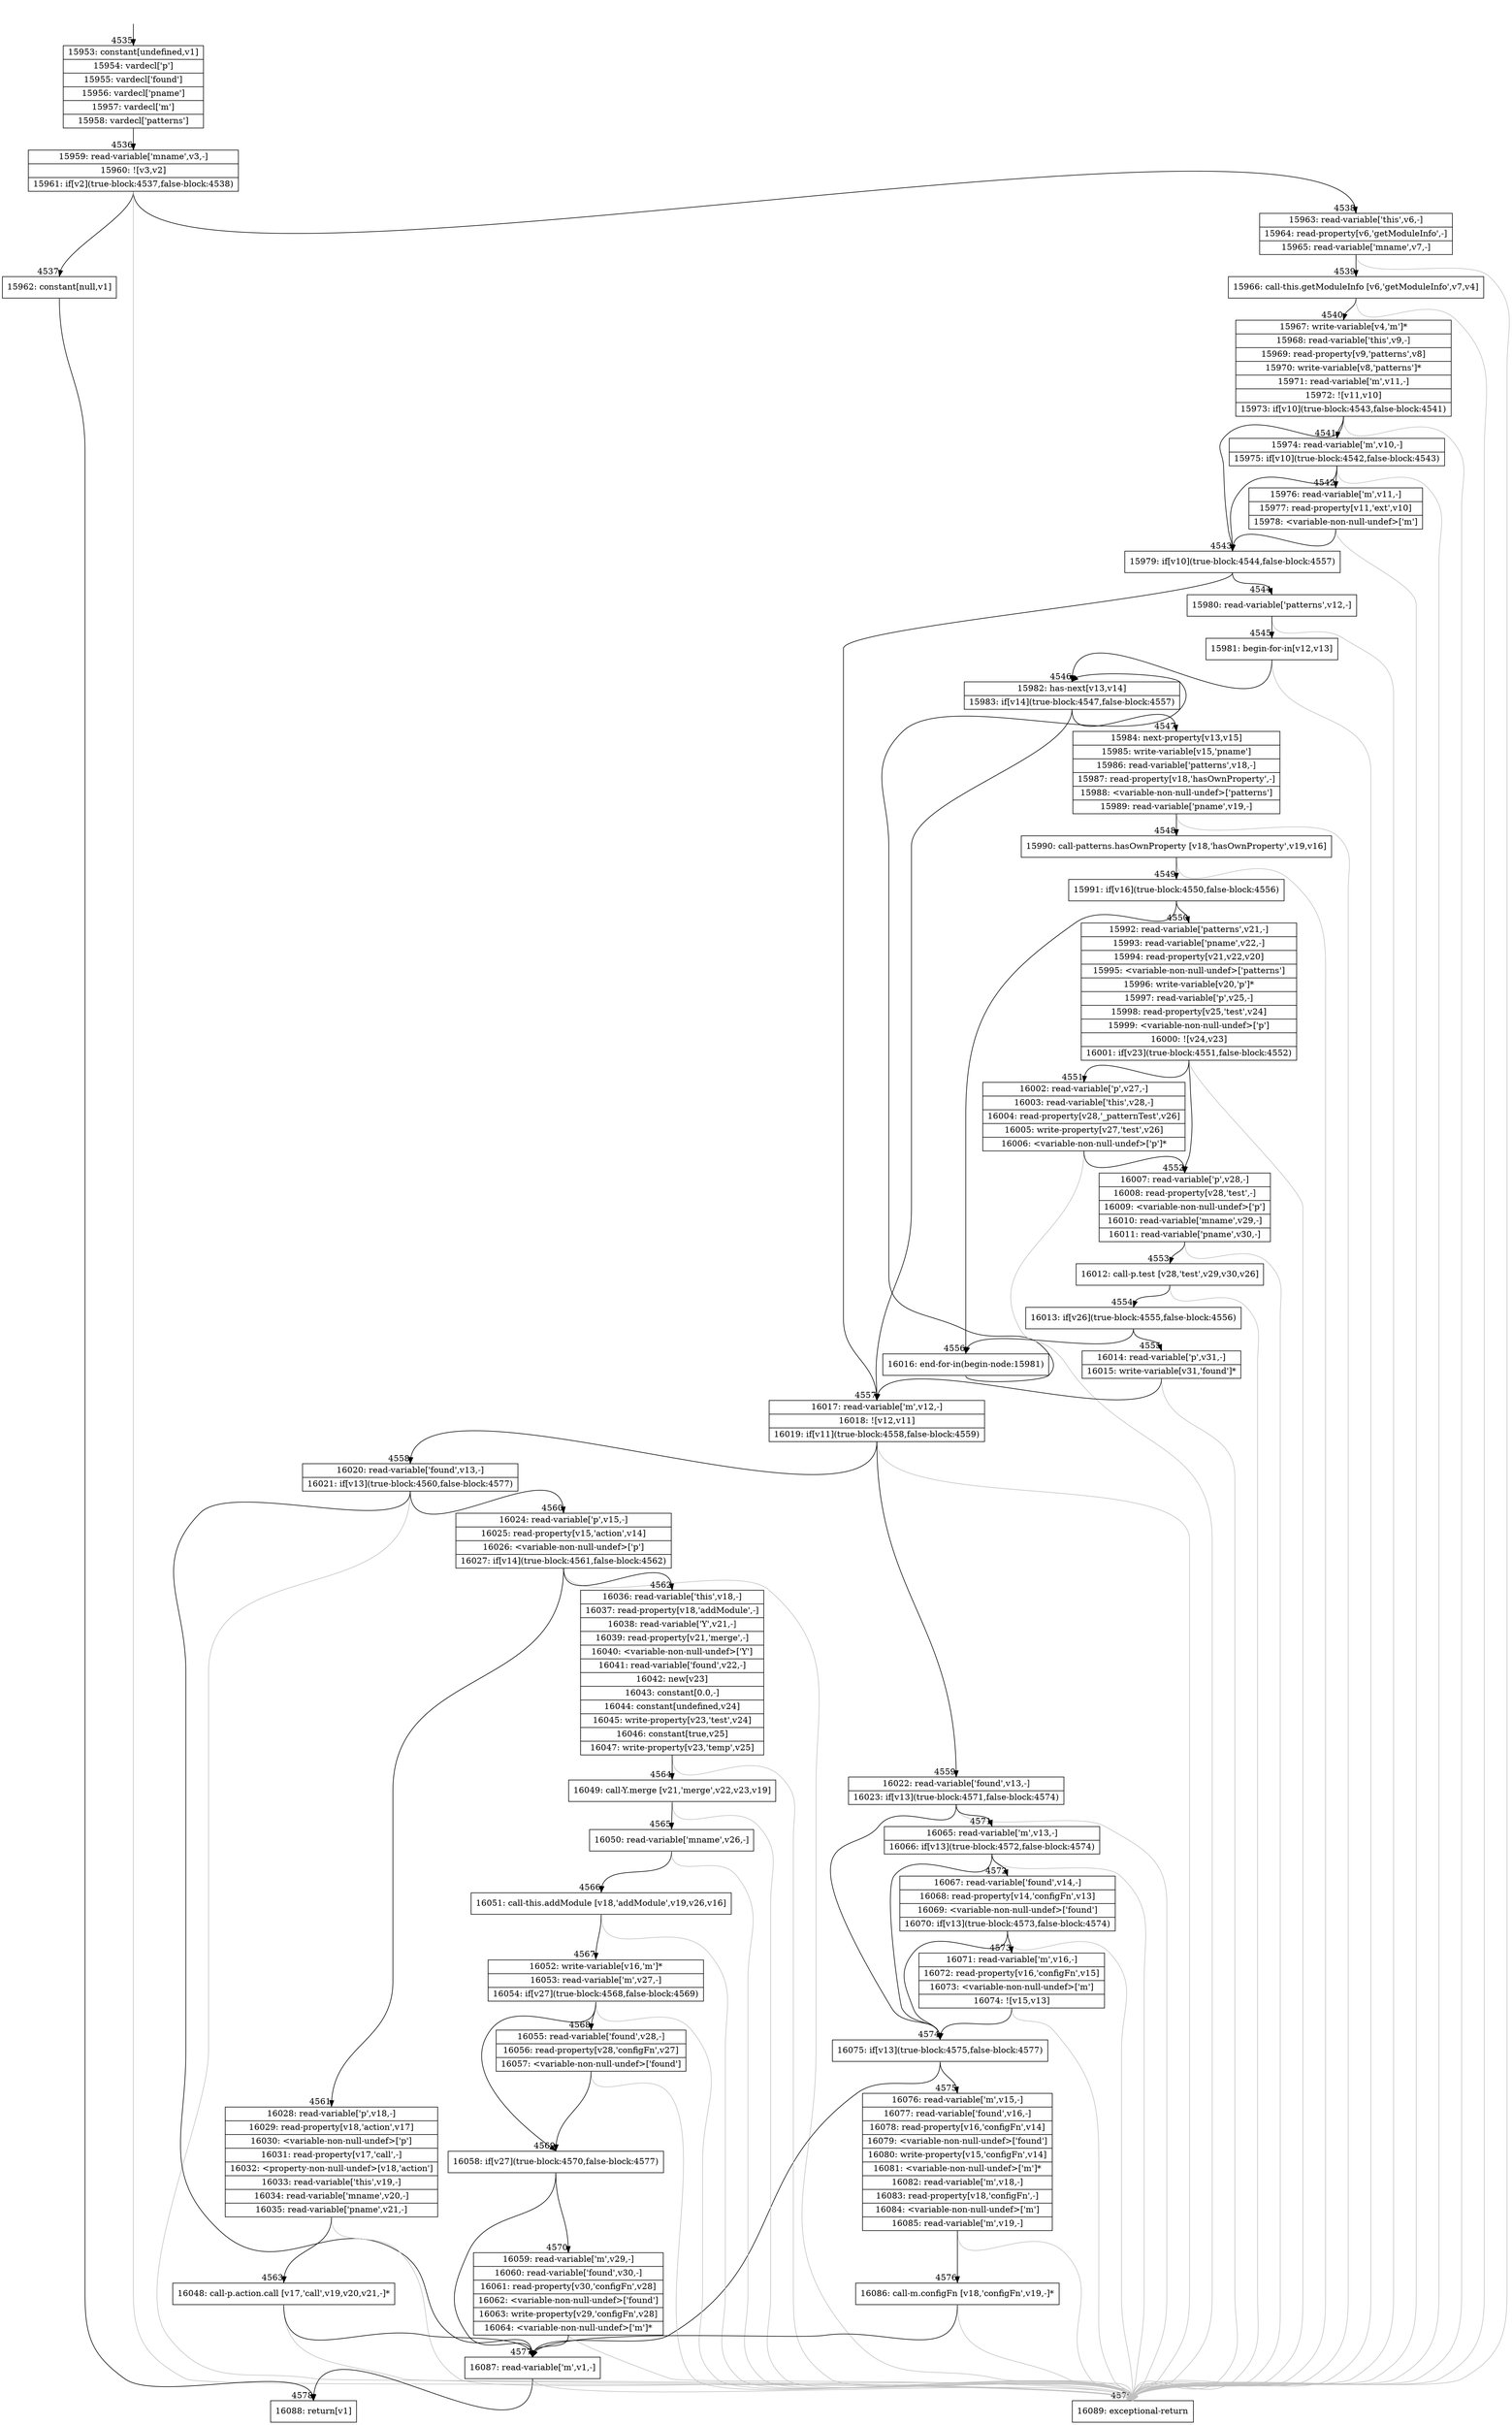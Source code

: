 digraph {
rankdir="TD"
BB_entry209[shape=none,label=""];
BB_entry209 -> BB4535 [tailport=s, headport=n, headlabel="    4535"]
BB4535 [shape=record label="{15953: constant[undefined,v1]|15954: vardecl['p']|15955: vardecl['found']|15956: vardecl['pname']|15957: vardecl['m']|15958: vardecl['patterns']}" ] 
BB4535 -> BB4536 [tailport=s, headport=n, headlabel="      4536"]
BB4536 [shape=record label="{15959: read-variable['mname',v3,-]|15960: ![v3,v2]|15961: if[v2](true-block:4537,false-block:4538)}" ] 
BB4536 -> BB4537 [tailport=s, headport=n, headlabel="      4537"]
BB4536 -> BB4538 [tailport=s, headport=n, headlabel="      4538"]
BB4536 -> BB4579 [tailport=s, headport=n, color=gray, headlabel="      4579"]
BB4537 [shape=record label="{15962: constant[null,v1]}" ] 
BB4537 -> BB4578 [tailport=s, headport=n, headlabel="      4578"]
BB4538 [shape=record label="{15963: read-variable['this',v6,-]|15964: read-property[v6,'getModuleInfo',-]|15965: read-variable['mname',v7,-]}" ] 
BB4538 -> BB4539 [tailport=s, headport=n, headlabel="      4539"]
BB4538 -> BB4579 [tailport=s, headport=n, color=gray]
BB4539 [shape=record label="{15966: call-this.getModuleInfo [v6,'getModuleInfo',v7,v4]}" ] 
BB4539 -> BB4540 [tailport=s, headport=n, headlabel="      4540"]
BB4539 -> BB4579 [tailport=s, headport=n, color=gray]
BB4540 [shape=record label="{15967: write-variable[v4,'m']*|15968: read-variable['this',v9,-]|15969: read-property[v9,'patterns',v8]|15970: write-variable[v8,'patterns']*|15971: read-variable['m',v11,-]|15972: ![v11,v10]|15973: if[v10](true-block:4543,false-block:4541)}" ] 
BB4540 -> BB4543 [tailport=s, headport=n, headlabel="      4543"]
BB4540 -> BB4541 [tailport=s, headport=n, headlabel="      4541"]
BB4540 -> BB4579 [tailport=s, headport=n, color=gray]
BB4541 [shape=record label="{15974: read-variable['m',v10,-]|15975: if[v10](true-block:4542,false-block:4543)}" ] 
BB4541 -> BB4543 [tailport=s, headport=n]
BB4541 -> BB4542 [tailport=s, headport=n, headlabel="      4542"]
BB4541 -> BB4579 [tailport=s, headport=n, color=gray]
BB4542 [shape=record label="{15976: read-variable['m',v11,-]|15977: read-property[v11,'ext',v10]|15978: \<variable-non-null-undef\>['m']}" ] 
BB4542 -> BB4543 [tailport=s, headport=n]
BB4542 -> BB4579 [tailport=s, headport=n, color=gray]
BB4543 [shape=record label="{15979: if[v10](true-block:4544,false-block:4557)}" ] 
BB4543 -> BB4544 [tailport=s, headport=n, headlabel="      4544"]
BB4543 -> BB4557 [tailport=s, headport=n, headlabel="      4557"]
BB4544 [shape=record label="{15980: read-variable['patterns',v12,-]}" ] 
BB4544 -> BB4545 [tailport=s, headport=n, headlabel="      4545"]
BB4544 -> BB4579 [tailport=s, headport=n, color=gray]
BB4545 [shape=record label="{15981: begin-for-in[v12,v13]}" ] 
BB4545 -> BB4546 [tailport=s, headport=n, headlabel="      4546"]
BB4545 -> BB4579 [tailport=s, headport=n, color=gray]
BB4546 [shape=record label="{15982: has-next[v13,v14]|15983: if[v14](true-block:4547,false-block:4557)}" ] 
BB4546 -> BB4547 [tailport=s, headport=n, headlabel="      4547"]
BB4546 -> BB4557 [tailport=s, headport=n]
BB4547 [shape=record label="{15984: next-property[v13,v15]|15985: write-variable[v15,'pname']|15986: read-variable['patterns',v18,-]|15987: read-property[v18,'hasOwnProperty',-]|15988: \<variable-non-null-undef\>['patterns']|15989: read-variable['pname',v19,-]}" ] 
BB4547 -> BB4548 [tailport=s, headport=n, headlabel="      4548"]
BB4547 -> BB4579 [tailport=s, headport=n, color=gray]
BB4548 [shape=record label="{15990: call-patterns.hasOwnProperty [v18,'hasOwnProperty',v19,v16]}" ] 
BB4548 -> BB4549 [tailport=s, headport=n, headlabel="      4549"]
BB4548 -> BB4579 [tailport=s, headport=n, color=gray]
BB4549 [shape=record label="{15991: if[v16](true-block:4550,false-block:4556)}" ] 
BB4549 -> BB4550 [tailport=s, headport=n, headlabel="      4550"]
BB4549 -> BB4556 [tailport=s, headport=n, headlabel="      4556"]
BB4550 [shape=record label="{15992: read-variable['patterns',v21,-]|15993: read-variable['pname',v22,-]|15994: read-property[v21,v22,v20]|15995: \<variable-non-null-undef\>['patterns']|15996: write-variable[v20,'p']*|15997: read-variable['p',v25,-]|15998: read-property[v25,'test',v24]|15999: \<variable-non-null-undef\>['p']|16000: ![v24,v23]|16001: if[v23](true-block:4551,false-block:4552)}" ] 
BB4550 -> BB4551 [tailport=s, headport=n, headlabel="      4551"]
BB4550 -> BB4552 [tailport=s, headport=n, headlabel="      4552"]
BB4550 -> BB4579 [tailport=s, headport=n, color=gray]
BB4551 [shape=record label="{16002: read-variable['p',v27,-]|16003: read-variable['this',v28,-]|16004: read-property[v28,'_patternTest',v26]|16005: write-property[v27,'test',v26]|16006: \<variable-non-null-undef\>['p']*}" ] 
BB4551 -> BB4552 [tailport=s, headport=n]
BB4551 -> BB4579 [tailport=s, headport=n, color=gray]
BB4552 [shape=record label="{16007: read-variable['p',v28,-]|16008: read-property[v28,'test',-]|16009: \<variable-non-null-undef\>['p']|16010: read-variable['mname',v29,-]|16011: read-variable['pname',v30,-]}" ] 
BB4552 -> BB4553 [tailport=s, headport=n, headlabel="      4553"]
BB4552 -> BB4579 [tailport=s, headport=n, color=gray]
BB4553 [shape=record label="{16012: call-p.test [v28,'test',v29,v30,v26]}" ] 
BB4553 -> BB4554 [tailport=s, headport=n, headlabel="      4554"]
BB4553 -> BB4579 [tailport=s, headport=n, color=gray]
BB4554 [shape=record label="{16013: if[v26](true-block:4555,false-block:4556)}" ] 
BB4554 -> BB4555 [tailport=s, headport=n, headlabel="      4555"]
BB4554 -> BB4556 [tailport=s, headport=n]
BB4555 [shape=record label="{16014: read-variable['p',v31,-]|16015: write-variable[v31,'found']*}" ] 
BB4555 -> BB4557 [tailport=s, headport=n]
BB4555 -> BB4579 [tailport=s, headport=n, color=gray]
BB4556 [shape=record label="{16016: end-for-in(begin-node:15981)}" ] 
BB4556 -> BB4546 [tailport=s, headport=n]
BB4557 [shape=record label="{16017: read-variable['m',v12,-]|16018: ![v12,v11]|16019: if[v11](true-block:4558,false-block:4559)}" ] 
BB4557 -> BB4558 [tailport=s, headport=n, headlabel="      4558"]
BB4557 -> BB4559 [tailport=s, headport=n, headlabel="      4559"]
BB4557 -> BB4579 [tailport=s, headport=n, color=gray]
BB4558 [shape=record label="{16020: read-variable['found',v13,-]|16021: if[v13](true-block:4560,false-block:4577)}" ] 
BB4558 -> BB4560 [tailport=s, headport=n, headlabel="      4560"]
BB4558 -> BB4577 [tailport=s, headport=n, headlabel="      4577"]
BB4558 -> BB4579 [tailport=s, headport=n, color=gray]
BB4559 [shape=record label="{16022: read-variable['found',v13,-]|16023: if[v13](true-block:4571,false-block:4574)}" ] 
BB4559 -> BB4574 [tailport=s, headport=n, headlabel="      4574"]
BB4559 -> BB4571 [tailport=s, headport=n, headlabel="      4571"]
BB4559 -> BB4579 [tailport=s, headport=n, color=gray]
BB4560 [shape=record label="{16024: read-variable['p',v15,-]|16025: read-property[v15,'action',v14]|16026: \<variable-non-null-undef\>['p']|16027: if[v14](true-block:4561,false-block:4562)}" ] 
BB4560 -> BB4561 [tailport=s, headport=n, headlabel="      4561"]
BB4560 -> BB4562 [tailport=s, headport=n, headlabel="      4562"]
BB4560 -> BB4579 [tailport=s, headport=n, color=gray]
BB4561 [shape=record label="{16028: read-variable['p',v18,-]|16029: read-property[v18,'action',v17]|16030: \<variable-non-null-undef\>['p']|16031: read-property[v17,'call',-]|16032: \<property-non-null-undef\>[v18,'action']|16033: read-variable['this',v19,-]|16034: read-variable['mname',v20,-]|16035: read-variable['pname',v21,-]}" ] 
BB4561 -> BB4563 [tailport=s, headport=n, headlabel="      4563"]
BB4561 -> BB4579 [tailport=s, headport=n, color=gray]
BB4562 [shape=record label="{16036: read-variable['this',v18,-]|16037: read-property[v18,'addModule',-]|16038: read-variable['Y',v21,-]|16039: read-property[v21,'merge',-]|16040: \<variable-non-null-undef\>['Y']|16041: read-variable['found',v22,-]|16042: new[v23]|16043: constant[0.0,-]|16044: constant[undefined,v24]|16045: write-property[v23,'test',v24]|16046: constant[true,v25]|16047: write-property[v23,'temp',v25]}" ] 
BB4562 -> BB4564 [tailport=s, headport=n, headlabel="      4564"]
BB4562 -> BB4579 [tailport=s, headport=n, color=gray]
BB4563 [shape=record label="{16048: call-p.action.call [v17,'call',v19,v20,v21,-]*}" ] 
BB4563 -> BB4577 [tailport=s, headport=n]
BB4563 -> BB4579 [tailport=s, headport=n, color=gray]
BB4564 [shape=record label="{16049: call-Y.merge [v21,'merge',v22,v23,v19]}" ] 
BB4564 -> BB4565 [tailport=s, headport=n, headlabel="      4565"]
BB4564 -> BB4579 [tailport=s, headport=n, color=gray]
BB4565 [shape=record label="{16050: read-variable['mname',v26,-]}" ] 
BB4565 -> BB4566 [tailport=s, headport=n, headlabel="      4566"]
BB4565 -> BB4579 [tailport=s, headport=n, color=gray]
BB4566 [shape=record label="{16051: call-this.addModule [v18,'addModule',v19,v26,v16]}" ] 
BB4566 -> BB4567 [tailport=s, headport=n, headlabel="      4567"]
BB4566 -> BB4579 [tailport=s, headport=n, color=gray]
BB4567 [shape=record label="{16052: write-variable[v16,'m']*|16053: read-variable['m',v27,-]|16054: if[v27](true-block:4568,false-block:4569)}" ] 
BB4567 -> BB4569 [tailport=s, headport=n, headlabel="      4569"]
BB4567 -> BB4568 [tailport=s, headport=n, headlabel="      4568"]
BB4567 -> BB4579 [tailport=s, headport=n, color=gray]
BB4568 [shape=record label="{16055: read-variable['found',v28,-]|16056: read-property[v28,'configFn',v27]|16057: \<variable-non-null-undef\>['found']}" ] 
BB4568 -> BB4569 [tailport=s, headport=n]
BB4568 -> BB4579 [tailport=s, headport=n, color=gray]
BB4569 [shape=record label="{16058: if[v27](true-block:4570,false-block:4577)}" ] 
BB4569 -> BB4570 [tailport=s, headport=n, headlabel="      4570"]
BB4569 -> BB4577 [tailport=s, headport=n]
BB4570 [shape=record label="{16059: read-variable['m',v29,-]|16060: read-variable['found',v30,-]|16061: read-property[v30,'configFn',v28]|16062: \<variable-non-null-undef\>['found']|16063: write-property[v29,'configFn',v28]|16064: \<variable-non-null-undef\>['m']*}" ] 
BB4570 -> BB4577 [tailport=s, headport=n]
BB4570 -> BB4579 [tailport=s, headport=n, color=gray]
BB4571 [shape=record label="{16065: read-variable['m',v13,-]|16066: if[v13](true-block:4572,false-block:4574)}" ] 
BB4571 -> BB4574 [tailport=s, headport=n]
BB4571 -> BB4572 [tailport=s, headport=n, headlabel="      4572"]
BB4571 -> BB4579 [tailport=s, headport=n, color=gray]
BB4572 [shape=record label="{16067: read-variable['found',v14,-]|16068: read-property[v14,'configFn',v13]|16069: \<variable-non-null-undef\>['found']|16070: if[v13](true-block:4573,false-block:4574)}" ] 
BB4572 -> BB4574 [tailport=s, headport=n]
BB4572 -> BB4573 [tailport=s, headport=n, headlabel="      4573"]
BB4572 -> BB4579 [tailport=s, headport=n, color=gray]
BB4573 [shape=record label="{16071: read-variable['m',v16,-]|16072: read-property[v16,'configFn',v15]|16073: \<variable-non-null-undef\>['m']|16074: ![v15,v13]}" ] 
BB4573 -> BB4574 [tailport=s, headport=n]
BB4573 -> BB4579 [tailport=s, headport=n, color=gray]
BB4574 [shape=record label="{16075: if[v13](true-block:4575,false-block:4577)}" ] 
BB4574 -> BB4575 [tailport=s, headport=n, headlabel="      4575"]
BB4574 -> BB4577 [tailport=s, headport=n]
BB4575 [shape=record label="{16076: read-variable['m',v15,-]|16077: read-variable['found',v16,-]|16078: read-property[v16,'configFn',v14]|16079: \<variable-non-null-undef\>['found']|16080: write-property[v15,'configFn',v14]|16081: \<variable-non-null-undef\>['m']*|16082: read-variable['m',v18,-]|16083: read-property[v18,'configFn',-]|16084: \<variable-non-null-undef\>['m']|16085: read-variable['m',v19,-]}" ] 
BB4575 -> BB4576 [tailport=s, headport=n, headlabel="      4576"]
BB4575 -> BB4579 [tailport=s, headport=n, color=gray]
BB4576 [shape=record label="{16086: call-m.configFn [v18,'configFn',v19,-]*}" ] 
BB4576 -> BB4577 [tailport=s, headport=n]
BB4576 -> BB4579 [tailport=s, headport=n, color=gray]
BB4577 [shape=record label="{16087: read-variable['m',v1,-]}" ] 
BB4577 -> BB4578 [tailport=s, headport=n]
BB4577 -> BB4579 [tailport=s, headport=n, color=gray]
BB4578 [shape=record label="{16088: return[v1]}" ] 
BB4579 [shape=record label="{16089: exceptional-return}" ] 
//#$~ 7685
}
